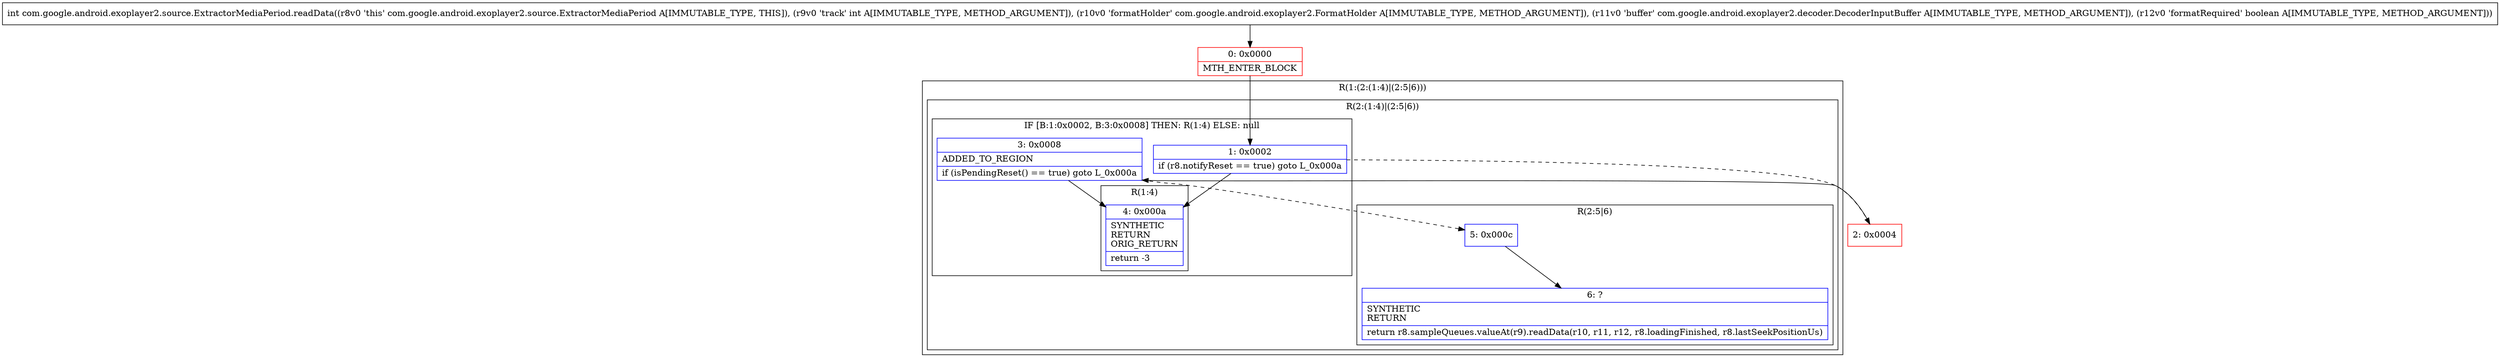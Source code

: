 digraph "CFG forcom.google.android.exoplayer2.source.ExtractorMediaPeriod.readData(ILcom\/google\/android\/exoplayer2\/FormatHolder;Lcom\/google\/android\/exoplayer2\/decoder\/DecoderInputBuffer;Z)I" {
subgraph cluster_Region_521676044 {
label = "R(1:(2:(1:4)|(2:5|6)))";
node [shape=record,color=blue];
subgraph cluster_Region_1682336879 {
label = "R(2:(1:4)|(2:5|6))";
node [shape=record,color=blue];
subgraph cluster_IfRegion_1351967776 {
label = "IF [B:1:0x0002, B:3:0x0008] THEN: R(1:4) ELSE: null";
node [shape=record,color=blue];
Node_1 [shape=record,label="{1\:\ 0x0002|if (r8.notifyReset == true) goto L_0x000a\l}"];
Node_3 [shape=record,label="{3\:\ 0x0008|ADDED_TO_REGION\l|if (isPendingReset() == true) goto L_0x000a\l}"];
subgraph cluster_Region_779980290 {
label = "R(1:4)";
node [shape=record,color=blue];
Node_4 [shape=record,label="{4\:\ 0x000a|SYNTHETIC\lRETURN\lORIG_RETURN\l|return \-3\l}"];
}
}
subgraph cluster_Region_1880358532 {
label = "R(2:5|6)";
node [shape=record,color=blue];
Node_5 [shape=record,label="{5\:\ 0x000c}"];
Node_6 [shape=record,label="{6\:\ ?|SYNTHETIC\lRETURN\l|return r8.sampleQueues.valueAt(r9).readData(r10, r11, r12, r8.loadingFinished, r8.lastSeekPositionUs)\l}"];
}
}
}
Node_0 [shape=record,color=red,label="{0\:\ 0x0000|MTH_ENTER_BLOCK\l}"];
Node_2 [shape=record,color=red,label="{2\:\ 0x0004}"];
MethodNode[shape=record,label="{int com.google.android.exoplayer2.source.ExtractorMediaPeriod.readData((r8v0 'this' com.google.android.exoplayer2.source.ExtractorMediaPeriod A[IMMUTABLE_TYPE, THIS]), (r9v0 'track' int A[IMMUTABLE_TYPE, METHOD_ARGUMENT]), (r10v0 'formatHolder' com.google.android.exoplayer2.FormatHolder A[IMMUTABLE_TYPE, METHOD_ARGUMENT]), (r11v0 'buffer' com.google.android.exoplayer2.decoder.DecoderInputBuffer A[IMMUTABLE_TYPE, METHOD_ARGUMENT]), (r12v0 'formatRequired' boolean A[IMMUTABLE_TYPE, METHOD_ARGUMENT])) }"];
MethodNode -> Node_0;
Node_1 -> Node_2[style=dashed];
Node_1 -> Node_4;
Node_3 -> Node_4;
Node_3 -> Node_5[style=dashed];
Node_5 -> Node_6;
Node_0 -> Node_1;
Node_2 -> Node_3;
}

